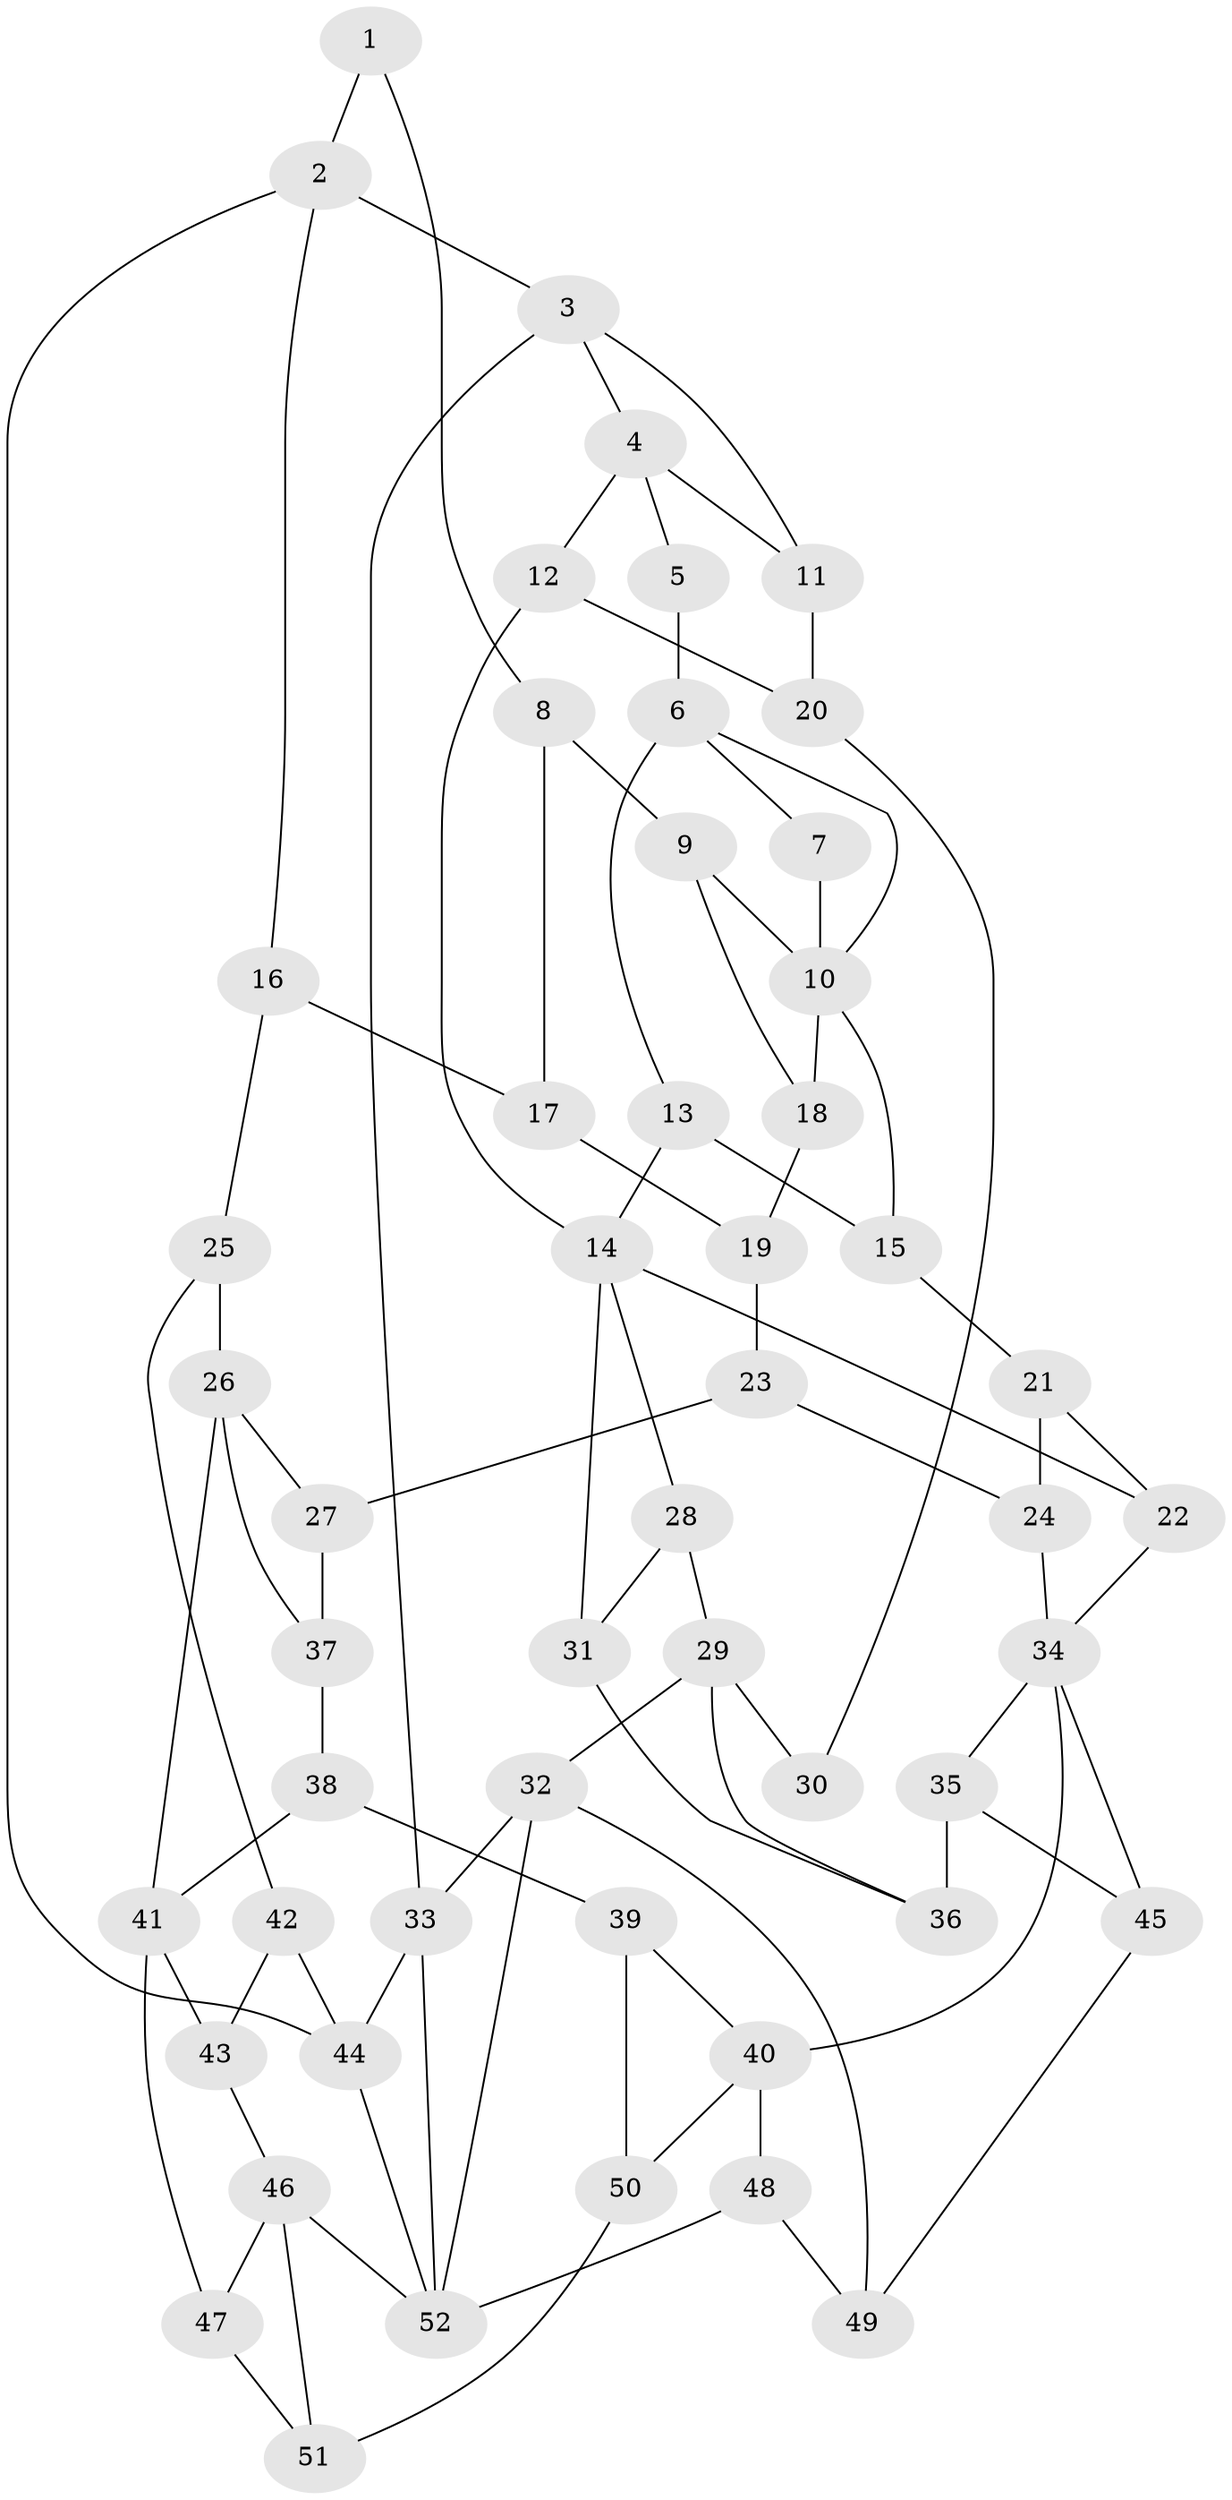 // original degree distribution, {3: 0.046511627906976744, 6: 0.2441860465116279, 5: 0.4883720930232558, 4: 0.22093023255813954}
// Generated by graph-tools (version 1.1) at 2025/54/03/04/25 22:54:41]
// undirected, 52 vertices, 86 edges
graph export_dot {
  node [color=gray90,style=filled];
  1;
  2;
  3;
  4;
  5;
  6;
  7;
  8;
  9;
  10;
  11;
  12;
  13;
  14;
  15;
  16;
  17;
  18;
  19;
  20;
  21;
  22;
  23;
  24;
  25;
  26;
  27;
  28;
  29;
  30;
  31;
  32;
  33;
  34;
  35;
  36;
  37;
  38;
  39;
  40;
  41;
  42;
  43;
  44;
  45;
  46;
  47;
  48;
  49;
  50;
  51;
  52;
  1 -- 2 [weight=1.0];
  1 -- 8 [weight=1.0];
  2 -- 3 [weight=1.0];
  2 -- 16 [weight=1.0];
  2 -- 44 [weight=1.0];
  3 -- 4 [weight=1.0];
  3 -- 11 [weight=1.0];
  3 -- 33 [weight=1.0];
  4 -- 5 [weight=2.0];
  4 -- 11 [weight=1.0];
  4 -- 12 [weight=2.0];
  5 -- 6 [weight=1.0];
  6 -- 7 [weight=1.0];
  6 -- 10 [weight=1.0];
  6 -- 13 [weight=1.0];
  7 -- 10 [weight=1.0];
  8 -- 9 [weight=1.0];
  8 -- 17 [weight=1.0];
  9 -- 10 [weight=1.0];
  9 -- 18 [weight=1.0];
  10 -- 15 [weight=1.0];
  10 -- 18 [weight=1.0];
  11 -- 20 [weight=1.0];
  12 -- 14 [weight=2.0];
  12 -- 20 [weight=1.0];
  13 -- 14 [weight=1.0];
  13 -- 15 [weight=1.0];
  14 -- 22 [weight=1.0];
  14 -- 28 [weight=1.0];
  14 -- 31 [weight=1.0];
  15 -- 21 [weight=1.0];
  16 -- 17 [weight=1.0];
  16 -- 25 [weight=1.0];
  17 -- 19 [weight=1.0];
  18 -- 19 [weight=1.0];
  19 -- 23 [weight=1.0];
  20 -- 30 [weight=1.0];
  21 -- 22 [weight=1.0];
  21 -- 24 [weight=1.0];
  22 -- 34 [weight=1.0];
  23 -- 24 [weight=1.0];
  23 -- 27 [weight=1.0];
  24 -- 34 [weight=1.0];
  25 -- 26 [weight=1.0];
  25 -- 42 [weight=1.0];
  26 -- 27 [weight=1.0];
  26 -- 37 [weight=1.0];
  26 -- 41 [weight=1.0];
  27 -- 37 [weight=1.0];
  28 -- 29 [weight=1.0];
  28 -- 31 [weight=1.0];
  29 -- 30 [weight=2.0];
  29 -- 32 [weight=2.0];
  29 -- 36 [weight=1.0];
  31 -- 36 [weight=1.0];
  32 -- 33 [weight=1.0];
  32 -- 49 [weight=1.0];
  32 -- 52 [weight=1.0];
  33 -- 44 [weight=1.0];
  33 -- 52 [weight=1.0];
  34 -- 35 [weight=1.0];
  34 -- 40 [weight=2.0];
  34 -- 45 [weight=1.0];
  35 -- 36 [weight=1.0];
  35 -- 45 [weight=1.0];
  37 -- 38 [weight=1.0];
  38 -- 39 [weight=1.0];
  38 -- 41 [weight=1.0];
  39 -- 40 [weight=1.0];
  39 -- 50 [weight=1.0];
  40 -- 48 [weight=1.0];
  40 -- 50 [weight=1.0];
  41 -- 43 [weight=1.0];
  41 -- 47 [weight=1.0];
  42 -- 43 [weight=1.0];
  42 -- 44 [weight=1.0];
  43 -- 46 [weight=1.0];
  44 -- 52 [weight=1.0];
  45 -- 49 [weight=1.0];
  46 -- 47 [weight=1.0];
  46 -- 51 [weight=1.0];
  46 -- 52 [weight=2.0];
  47 -- 51 [weight=1.0];
  48 -- 49 [weight=1.0];
  48 -- 52 [weight=1.0];
  50 -- 51 [weight=1.0];
}
